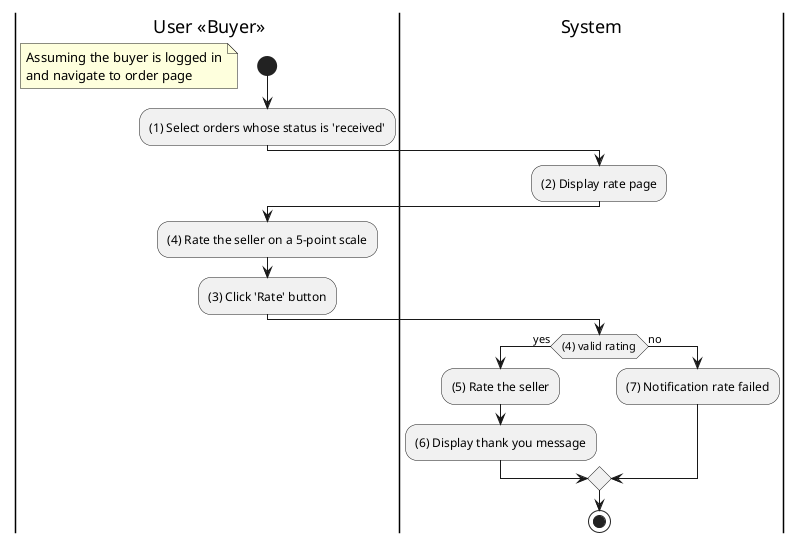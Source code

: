 @startuml
|Buyer| User <<Buyer>> 
|System|

|Buyer|
start
floating note left
Assuming the buyer is logged in
and navigate to order page
end note

:(1) Select orders whose status is 'received';
|System|
:(2) Display rate page;
|Buyer|
:(4) Rate the seller on a 5-point scale;
:(3) Click 'Rate' button;
|System|
if ((4) valid rating) then (yes)
:(5) Rate the seller;
:(6) Display thank you message;
else (no)
:(7) Notification rate failed;
endif
stop
@enduml